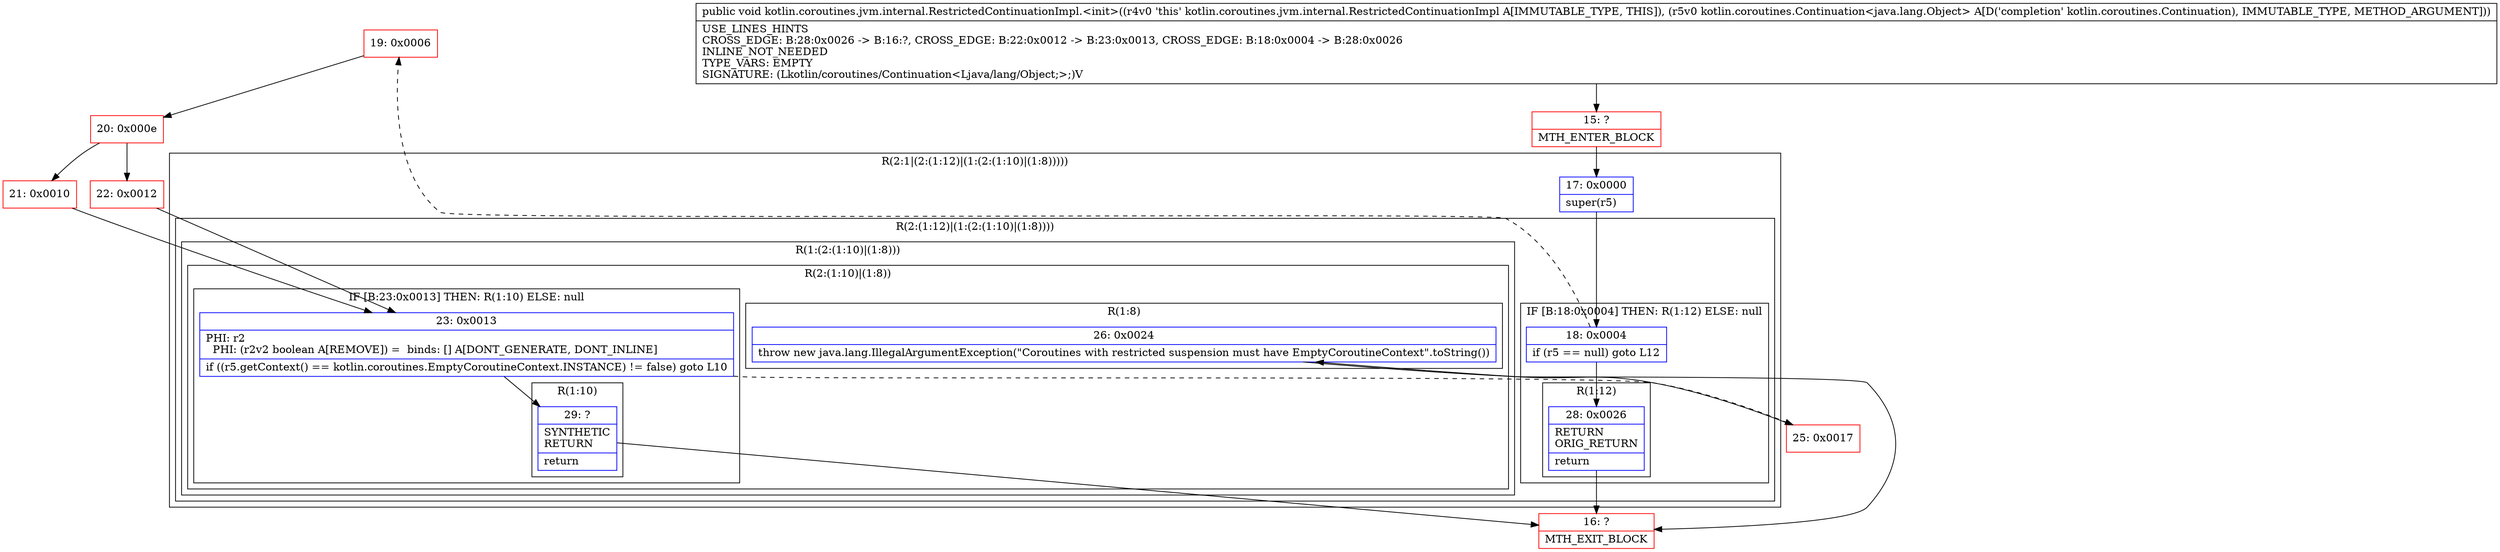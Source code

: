 digraph "CFG forkotlin.coroutines.jvm.internal.RestrictedContinuationImpl.\<init\>(Lkotlin\/coroutines\/Continuation;)V" {
subgraph cluster_Region_1377391208 {
label = "R(2:1|(2:(1:12)|(1:(2:(1:10)|(1:8)))))";
node [shape=record,color=blue];
Node_17 [shape=record,label="{17\:\ 0x0000|super(r5)\l}"];
subgraph cluster_Region_1643646028 {
label = "R(2:(1:12)|(1:(2:(1:10)|(1:8))))";
node [shape=record,color=blue];
subgraph cluster_IfRegion_1248705595 {
label = "IF [B:18:0x0004] THEN: R(1:12) ELSE: null";
node [shape=record,color=blue];
Node_18 [shape=record,label="{18\:\ 0x0004|if (r5 == null) goto L12\l}"];
subgraph cluster_Region_145397350 {
label = "R(1:12)";
node [shape=record,color=blue];
Node_28 [shape=record,label="{28\:\ 0x0026|RETURN\lORIG_RETURN\l|return\l}"];
}
}
subgraph cluster_Region_272113417 {
label = "R(1:(2:(1:10)|(1:8)))";
node [shape=record,color=blue];
subgraph cluster_Region_822344494 {
label = "R(2:(1:10)|(1:8))";
node [shape=record,color=blue];
subgraph cluster_IfRegion_371725649 {
label = "IF [B:23:0x0013] THEN: R(1:10) ELSE: null";
node [shape=record,color=blue];
Node_23 [shape=record,label="{23\:\ 0x0013|PHI: r2 \l  PHI: (r2v2 boolean A[REMOVE]) =  binds: [] A[DONT_GENERATE, DONT_INLINE]\l|if ((r5.getContext() == kotlin.coroutines.EmptyCoroutineContext.INSTANCE) != false) goto L10\l}"];
subgraph cluster_Region_1257093204 {
label = "R(1:10)";
node [shape=record,color=blue];
Node_29 [shape=record,label="{29\:\ ?|SYNTHETIC\lRETURN\l|return\l}"];
}
}
subgraph cluster_Region_444409431 {
label = "R(1:8)";
node [shape=record,color=blue];
Node_26 [shape=record,label="{26\:\ 0x0024|throw new java.lang.IllegalArgumentException(\"Coroutines with restricted suspension must have EmptyCoroutineContext\".toString())\l}"];
}
}
}
}
}
Node_15 [shape=record,color=red,label="{15\:\ ?|MTH_ENTER_BLOCK\l}"];
Node_19 [shape=record,color=red,label="{19\:\ 0x0006}"];
Node_20 [shape=record,color=red,label="{20\:\ 0x000e}"];
Node_21 [shape=record,color=red,label="{21\:\ 0x0010}"];
Node_25 [shape=record,color=red,label="{25\:\ 0x0017}"];
Node_16 [shape=record,color=red,label="{16\:\ ?|MTH_EXIT_BLOCK\l}"];
Node_22 [shape=record,color=red,label="{22\:\ 0x0012}"];
MethodNode[shape=record,label="{public void kotlin.coroutines.jvm.internal.RestrictedContinuationImpl.\<init\>((r4v0 'this' kotlin.coroutines.jvm.internal.RestrictedContinuationImpl A[IMMUTABLE_TYPE, THIS]), (r5v0 kotlin.coroutines.Continuation\<java.lang.Object\> A[D('completion' kotlin.coroutines.Continuation), IMMUTABLE_TYPE, METHOD_ARGUMENT]))  | USE_LINES_HINTS\lCROSS_EDGE: B:28:0x0026 \-\> B:16:?, CROSS_EDGE: B:22:0x0012 \-\> B:23:0x0013, CROSS_EDGE: B:18:0x0004 \-\> B:28:0x0026\lINLINE_NOT_NEEDED\lTYPE_VARS: EMPTY\lSIGNATURE: (Lkotlin\/coroutines\/Continuation\<Ljava\/lang\/Object;\>;)V\l}"];
MethodNode -> Node_15;Node_17 -> Node_18;
Node_18 -> Node_19[style=dashed];
Node_18 -> Node_28;
Node_28 -> Node_16;
Node_23 -> Node_25[style=dashed];
Node_23 -> Node_29;
Node_29 -> Node_16;
Node_26 -> Node_16;
Node_15 -> Node_17;
Node_19 -> Node_20;
Node_20 -> Node_21;
Node_20 -> Node_22;
Node_21 -> Node_23;
Node_25 -> Node_26;
Node_22 -> Node_23;
}

